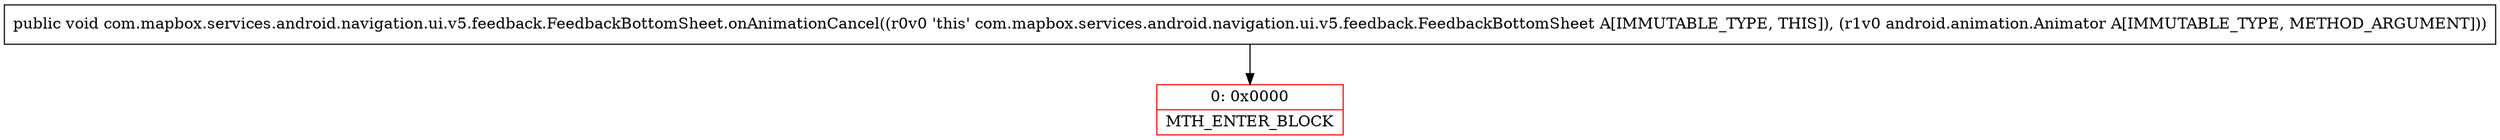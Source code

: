digraph "CFG forcom.mapbox.services.android.navigation.ui.v5.feedback.FeedbackBottomSheet.onAnimationCancel(Landroid\/animation\/Animator;)V" {
subgraph cluster_Region_1266926198 {
label = "R(0)";
node [shape=record,color=blue];
}
Node_0 [shape=record,color=red,label="{0\:\ 0x0000|MTH_ENTER_BLOCK\l}"];
MethodNode[shape=record,label="{public void com.mapbox.services.android.navigation.ui.v5.feedback.FeedbackBottomSheet.onAnimationCancel((r0v0 'this' com.mapbox.services.android.navigation.ui.v5.feedback.FeedbackBottomSheet A[IMMUTABLE_TYPE, THIS]), (r1v0 android.animation.Animator A[IMMUTABLE_TYPE, METHOD_ARGUMENT])) }"];
MethodNode -> Node_0;
}

